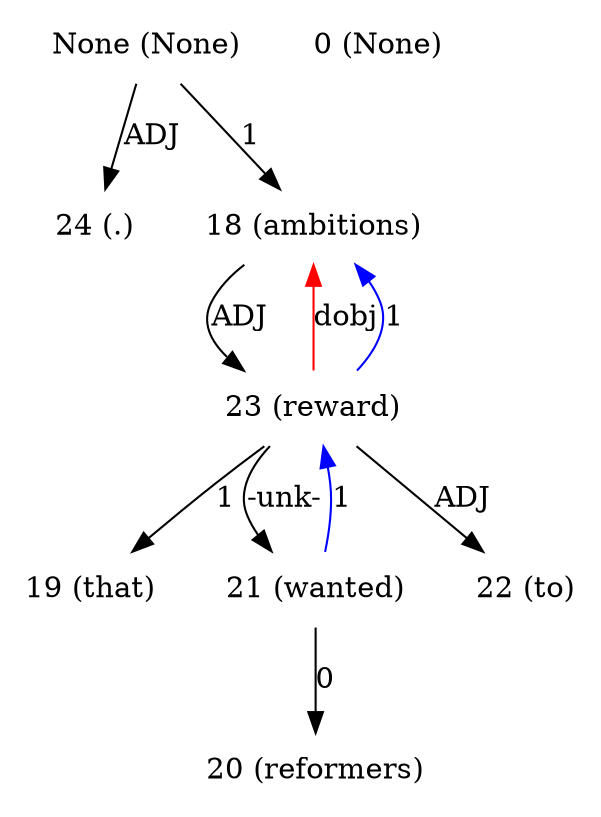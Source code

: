 digraph G{
edge [dir=forward]
node [shape=plaintext]

None [label="None (None)"]
None -> 24 [label="ADJ"]
None [label="None (None)"]
None -> 18 [label="1"]
0 [label="0 (None)"]
18 [label="18 (ambitions)"]
18 -> 23 [label="ADJ"]
23 -> 18 [label="dobj", color="red"]
19 [label="19 (that)"]
20 [label="20 (reformers)"]
21 [label="21 (wanted)"]
21 -> 23 [label="1", color="blue"]
21 -> 20 [label="0"]
22 [label="22 (to)"]
23 [label="23 (reward)"]
23 -> 19 [label="1"]
23 -> 18 [label="1", color="blue"]
23 -> 21 [label="-unk-"]
23 -> 22 [label="ADJ"]
24 [label="24 (.)"]
}
